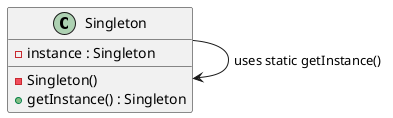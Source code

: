 @startuml Singleton

class Singleton {
    - instance : Singleton
    - Singleton()
    + getInstance() : Singleton
}

Singleton -> Singleton : uses static getInstance()

@enduml
